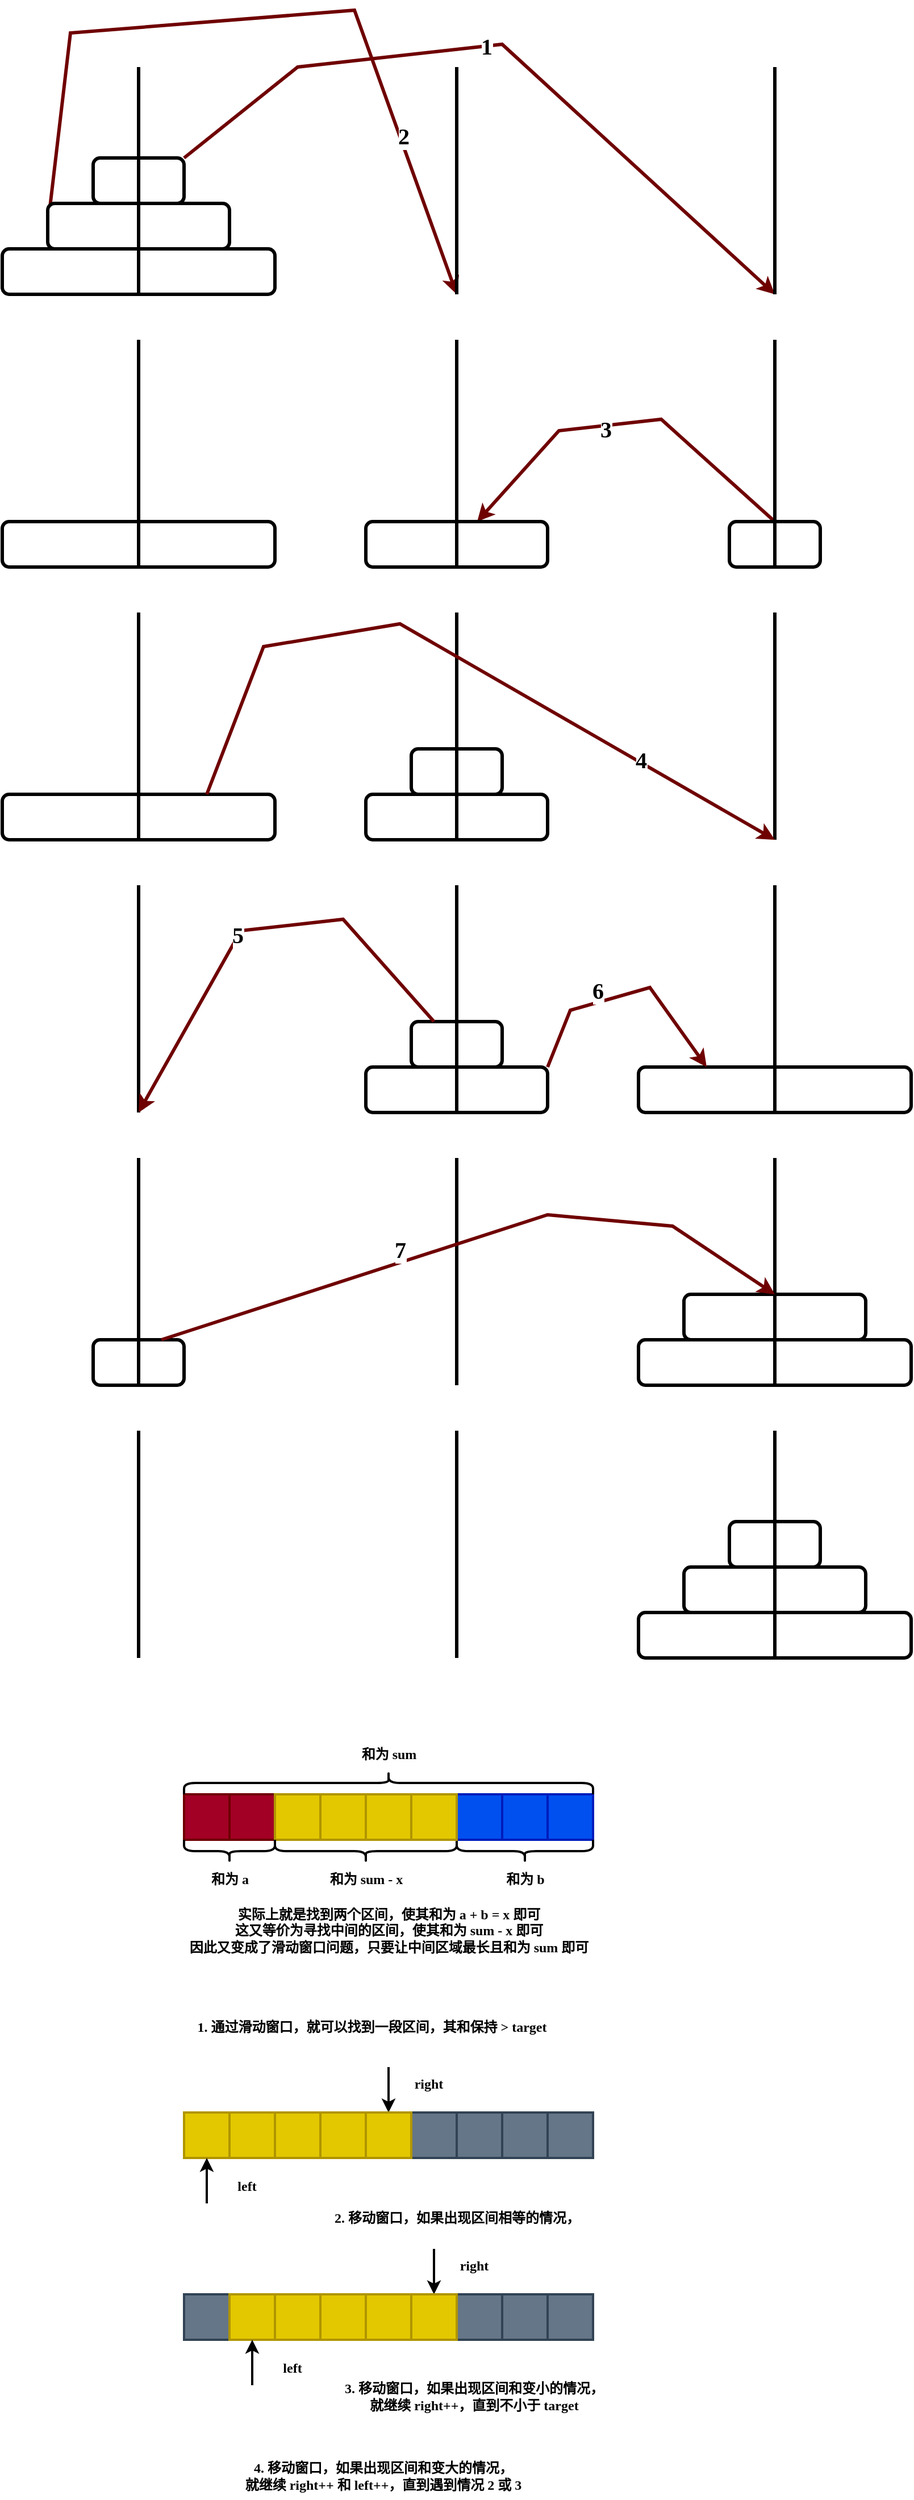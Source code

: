 <mxfile version="22.1.2" type="device">
  <diagram name="第 1 页" id="4qLuklAeGFxvdv6u6yow">
    <mxGraphModel dx="1783" dy="1001" grid="1" gridSize="10" guides="1" tooltips="1" connect="1" arrows="1" fold="1" page="1" pageScale="1" pageWidth="1200" pageHeight="1920" math="0" shadow="0">
      <root>
        <mxCell id="0" />
        <mxCell id="1" parent="0" />
        <mxCell id="IptE70Cl41YrFZPhkl_w-20" style="rounded=0;orthogonalLoop=1;jettySize=auto;html=1;exitX=1;exitY=0;exitDx=0;exitDy=0;strokeWidth=3;fillColor=#a20025;strokeColor=#6F0000;fontFamily=Comic Sans MS;" parent="1" source="IptE70Cl41YrFZPhkl_w-2" edge="1">
          <mxGeometry relative="1" as="geometry">
            <mxPoint x="880" y="1440" as="targetPoint" />
            <Array as="points">
              <mxPoint x="460" y="1240" />
              <mxPoint x="640" y="1220" />
            </Array>
            <mxPoint x="370" y="1310" as="sourcePoint" />
          </mxGeometry>
        </mxCell>
        <mxCell id="IptE70Cl41YrFZPhkl_w-22" value="1" style="edgeLabel;html=1;align=center;verticalAlign=middle;resizable=0;points=[];fontStyle=1;fontFamily=Comic Sans MS;fontSize=20;" parent="IptE70Cl41YrFZPhkl_w-20" vertex="1" connectable="0">
          <mxGeometry x="-0.07" y="1" relative="1" as="geometry">
            <mxPoint as="offset" />
          </mxGeometry>
        </mxCell>
        <mxCell id="IptE70Cl41YrFZPhkl_w-2" value="" style="rounded=1;whiteSpace=wrap;html=1;strokeWidth=3;fontFamily=Comic Sans MS;" parent="1" vertex="1">
          <mxGeometry x="280" y="1320" width="80" height="40" as="geometry" />
        </mxCell>
        <mxCell id="IptE70Cl41YrFZPhkl_w-21" style="rounded=0;orthogonalLoop=1;jettySize=auto;html=1;exitX=0;exitY=0.5;exitDx=0;exitDy=0;strokeWidth=3;fillColor=#a20025;strokeColor=#6F0000;fontFamily=Comic Sans MS;" parent="1" source="IptE70Cl41YrFZPhkl_w-3" edge="1">
          <mxGeometry relative="1" as="geometry">
            <mxPoint x="600" y="1440" as="targetPoint" />
            <Array as="points">
              <mxPoint x="260" y="1210" />
              <mxPoint x="510" y="1190" />
            </Array>
          </mxGeometry>
        </mxCell>
        <mxCell id="IptE70Cl41YrFZPhkl_w-23" value="2" style="edgeLabel;html=1;align=center;verticalAlign=middle;resizable=0;points=[];fontStyle=1;fontFamily=Comic Sans MS;fontSize=20;" parent="IptE70Cl41YrFZPhkl_w-21" vertex="1" connectable="0">
          <mxGeometry x="0.569" y="3" relative="1" as="geometry">
            <mxPoint as="offset" />
          </mxGeometry>
        </mxCell>
        <mxCell id="IptE70Cl41YrFZPhkl_w-3" value="" style="rounded=1;whiteSpace=wrap;html=1;strokeWidth=3;fontFamily=Comic Sans MS;" parent="1" vertex="1">
          <mxGeometry x="240" y="1360" width="160" height="40" as="geometry" />
        </mxCell>
        <mxCell id="IptE70Cl41YrFZPhkl_w-4" value="" style="rounded=1;whiteSpace=wrap;html=1;strokeWidth=3;fontFamily=Comic Sans MS;" parent="1" vertex="1">
          <mxGeometry x="200" y="1400" width="240" height="40" as="geometry" />
        </mxCell>
        <mxCell id="IptE70Cl41YrFZPhkl_w-5" value="" style="endArrow=none;html=1;rounded=0;strokeWidth=3;fontFamily=Comic Sans MS;" parent="1" edge="1">
          <mxGeometry width="50" height="50" relative="1" as="geometry">
            <mxPoint x="320" y="1440" as="sourcePoint" />
            <mxPoint x="320" y="1240" as="targetPoint" />
          </mxGeometry>
        </mxCell>
        <mxCell id="IptE70Cl41YrFZPhkl_w-9" value="" style="endArrow=none;html=1;rounded=0;strokeWidth=3;fontFamily=Comic Sans MS;" parent="1" edge="1">
          <mxGeometry width="50" height="50" relative="1" as="geometry">
            <mxPoint x="600" y="1440" as="sourcePoint" />
            <mxPoint x="600" y="1240" as="targetPoint" />
          </mxGeometry>
        </mxCell>
        <mxCell id="IptE70Cl41YrFZPhkl_w-13" value="" style="endArrow=none;html=1;rounded=0;strokeWidth=3;fontFamily=Comic Sans MS;" parent="1" edge="1">
          <mxGeometry width="50" height="50" relative="1" as="geometry">
            <mxPoint x="880" y="1440" as="sourcePoint" />
            <mxPoint x="880" y="1240" as="targetPoint" />
          </mxGeometry>
        </mxCell>
        <mxCell id="IptE70Cl41YrFZPhkl_w-24" style="rounded=0;orthogonalLoop=1;jettySize=auto;html=1;strokeWidth=3;fillColor=#a20025;strokeColor=#6F0000;fontFamily=Comic Sans MS;" parent="1" edge="1" target="IptE70Cl41YrFZPhkl_w-15">
          <mxGeometry relative="1" as="geometry">
            <mxPoint x="880" y="1640" as="targetPoint" />
            <Array as="points">
              <mxPoint x="780" y="1550" />
              <mxPoint x="690" y="1560" />
            </Array>
            <mxPoint x="880" y="1640" as="sourcePoint" />
          </mxGeometry>
        </mxCell>
        <mxCell id="IptE70Cl41YrFZPhkl_w-25" value="3" style="edgeLabel;html=1;align=center;verticalAlign=middle;resizable=0;points=[];fontFamily=Comic Sans MS;fontStyle=1;fontSize=20;" parent="IptE70Cl41YrFZPhkl_w-24" vertex="1" connectable="0">
          <mxGeometry x="-0.027" y="5" relative="1" as="geometry">
            <mxPoint x="-23" as="offset" />
          </mxGeometry>
        </mxCell>
        <mxCell id="IptE70Cl41YrFZPhkl_w-14" value="" style="rounded=1;whiteSpace=wrap;html=1;strokeWidth=3;fontFamily=Comic Sans MS;" parent="1" vertex="1">
          <mxGeometry x="840" y="1640" width="80" height="40" as="geometry" />
        </mxCell>
        <mxCell id="IptE70Cl41YrFZPhkl_w-15" value="" style="rounded=1;whiteSpace=wrap;html=1;strokeWidth=3;fontFamily=Comic Sans MS;" parent="1" vertex="1">
          <mxGeometry x="520" y="1640" width="160" height="40" as="geometry" />
        </mxCell>
        <mxCell id="IptE70Cl41YrFZPhkl_w-16" value="" style="rounded=1;whiteSpace=wrap;html=1;strokeWidth=3;fontFamily=Comic Sans MS;" parent="1" vertex="1">
          <mxGeometry x="200" y="1640" width="240" height="40" as="geometry" />
        </mxCell>
        <mxCell id="IptE70Cl41YrFZPhkl_w-17" value="" style="endArrow=none;html=1;rounded=0;strokeWidth=3;fontFamily=Comic Sans MS;" parent="1" edge="1">
          <mxGeometry width="50" height="50" relative="1" as="geometry">
            <mxPoint x="320" y="1680" as="sourcePoint" />
            <mxPoint x="320" y="1480" as="targetPoint" />
          </mxGeometry>
        </mxCell>
        <mxCell id="IptE70Cl41YrFZPhkl_w-18" value="" style="endArrow=none;html=1;rounded=0;strokeWidth=3;fontFamily=Comic Sans MS;" parent="1" edge="1">
          <mxGeometry width="50" height="50" relative="1" as="geometry">
            <mxPoint x="600" y="1680" as="sourcePoint" />
            <mxPoint x="600" y="1480" as="targetPoint" />
          </mxGeometry>
        </mxCell>
        <mxCell id="IptE70Cl41YrFZPhkl_w-19" value="" style="endArrow=none;html=1;rounded=0;strokeWidth=3;fontFamily=Comic Sans MS;" parent="1" edge="1">
          <mxGeometry width="50" height="50" relative="1" as="geometry">
            <mxPoint x="880" y="1680" as="sourcePoint" />
            <mxPoint x="880" y="1480" as="targetPoint" />
          </mxGeometry>
        </mxCell>
        <mxCell id="IptE70Cl41YrFZPhkl_w-34" value="" style="rounded=1;whiteSpace=wrap;html=1;strokeWidth=3;fontFamily=Comic Sans MS;" parent="1" vertex="1">
          <mxGeometry x="560" y="1840" width="80" height="40" as="geometry" />
        </mxCell>
        <mxCell id="IptE70Cl41YrFZPhkl_w-35" value="" style="rounded=1;whiteSpace=wrap;html=1;strokeWidth=3;fontFamily=Comic Sans MS;" parent="1" vertex="1">
          <mxGeometry x="520" y="1880" width="160" height="40" as="geometry" />
        </mxCell>
        <mxCell id="IptE70Cl41YrFZPhkl_w-36" value="" style="rounded=1;whiteSpace=wrap;html=1;strokeWidth=3;fontFamily=Comic Sans MS;" parent="1" vertex="1">
          <mxGeometry x="200" y="1880" width="240" height="40" as="geometry" />
        </mxCell>
        <mxCell id="IptE70Cl41YrFZPhkl_w-37" value="" style="endArrow=none;html=1;rounded=0;strokeWidth=3;fontFamily=Comic Sans MS;" parent="1" edge="1">
          <mxGeometry width="50" height="50" relative="1" as="geometry">
            <mxPoint x="320" y="1920" as="sourcePoint" />
            <mxPoint x="320" y="1720" as="targetPoint" />
          </mxGeometry>
        </mxCell>
        <mxCell id="IptE70Cl41YrFZPhkl_w-38" value="" style="endArrow=none;html=1;rounded=0;strokeWidth=3;fontFamily=Comic Sans MS;" parent="1" edge="1">
          <mxGeometry width="50" height="50" relative="1" as="geometry">
            <mxPoint x="600" y="1920" as="sourcePoint" />
            <mxPoint x="600" y="1720" as="targetPoint" />
          </mxGeometry>
        </mxCell>
        <mxCell id="IptE70Cl41YrFZPhkl_w-39" value="" style="endArrow=none;html=1;rounded=0;strokeWidth=3;fontFamily=Comic Sans MS;" parent="1" edge="1">
          <mxGeometry width="50" height="50" relative="1" as="geometry">
            <mxPoint x="880" y="1920" as="sourcePoint" />
            <mxPoint x="880" y="1720" as="targetPoint" />
          </mxGeometry>
        </mxCell>
        <mxCell id="HMn--_Nn2pT3gd7UrFBs-1" value="" style="whiteSpace=wrap;html=1;strokeWidth=2;fillColor=#a20025;fontColor=#ffffff;strokeColor=#6F0000;fontFamily=Comic Sans MS;" parent="1" vertex="1">
          <mxGeometry x="360" y="2760" width="40" height="40" as="geometry" />
        </mxCell>
        <mxCell id="HMn--_Nn2pT3gd7UrFBs-2" value="" style="whiteSpace=wrap;html=1;strokeWidth=2;fillColor=#a20025;fontColor=#ffffff;strokeColor=#6F0000;fontFamily=Comic Sans MS;" parent="1" vertex="1">
          <mxGeometry x="400" y="2760" width="40" height="40" as="geometry" />
        </mxCell>
        <mxCell id="HMn--_Nn2pT3gd7UrFBs-3" value="" style="whiteSpace=wrap;html=1;strokeWidth=2;fillColor=#e3c800;fontColor=#000000;strokeColor=#B09500;fontFamily=Comic Sans MS;" parent="1" vertex="1">
          <mxGeometry x="440" y="2760" width="40" height="40" as="geometry" />
        </mxCell>
        <mxCell id="HMn--_Nn2pT3gd7UrFBs-4" value="" style="whiteSpace=wrap;html=1;strokeWidth=2;fillColor=#e3c800;fontColor=#000000;strokeColor=#B09500;fontFamily=Comic Sans MS;" parent="1" vertex="1">
          <mxGeometry x="480" y="2760" width="40" height="40" as="geometry" />
        </mxCell>
        <mxCell id="HMn--_Nn2pT3gd7UrFBs-5" value="" style="whiteSpace=wrap;html=1;strokeWidth=2;fillColor=#e3c800;fontColor=#000000;strokeColor=#B09500;fontFamily=Comic Sans MS;" parent="1" vertex="1">
          <mxGeometry x="520" y="2760" width="40" height="40" as="geometry" />
        </mxCell>
        <mxCell id="HMn--_Nn2pT3gd7UrFBs-6" value="" style="whiteSpace=wrap;html=1;strokeWidth=2;fillColor=#0050ef;fontColor=#ffffff;strokeColor=#001DBC;fontFamily=Comic Sans MS;" parent="1" vertex="1">
          <mxGeometry x="600" y="2760" width="40" height="40" as="geometry" />
        </mxCell>
        <mxCell id="HMn--_Nn2pT3gd7UrFBs-7" value="" style="whiteSpace=wrap;html=1;strokeWidth=2;fillColor=#0050ef;fontColor=#ffffff;strokeColor=#001DBC;fontFamily=Comic Sans MS;" parent="1" vertex="1">
          <mxGeometry x="640" y="2760" width="40" height="40" as="geometry" />
        </mxCell>
        <mxCell id="HMn--_Nn2pT3gd7UrFBs-8" value="" style="whiteSpace=wrap;html=1;strokeWidth=2;fillColor=#0050ef;fontColor=#ffffff;strokeColor=#001DBC;fontFamily=Comic Sans MS;" parent="1" vertex="1">
          <mxGeometry x="680" y="2760" width="40" height="40" as="geometry" />
        </mxCell>
        <mxCell id="HMn--_Nn2pT3gd7UrFBs-9" value="" style="shape=curlyBracket;whiteSpace=wrap;html=1;rounded=1;labelPosition=left;verticalLabelPosition=middle;align=right;verticalAlign=middle;rotation=-90;strokeWidth=2;fontFamily=Comic Sans MS;" parent="1" vertex="1">
          <mxGeometry x="390" y="2770" width="20" height="80" as="geometry" />
        </mxCell>
        <mxCell id="HMn--_Nn2pT3gd7UrFBs-10" value="" style="shape=curlyBracket;whiteSpace=wrap;html=1;rounded=1;labelPosition=left;verticalLabelPosition=middle;align=right;verticalAlign=middle;rotation=-90;strokeWidth=2;fontFamily=Comic Sans MS;" parent="1" vertex="1">
          <mxGeometry x="650" y="2750" width="20" height="120" as="geometry" />
        </mxCell>
        <mxCell id="HMn--_Nn2pT3gd7UrFBs-11" value="" style="shape=curlyBracket;whiteSpace=wrap;html=1;rounded=1;labelPosition=left;verticalLabelPosition=middle;align=right;verticalAlign=middle;rotation=-90;strokeWidth=2;fontFamily=Comic Sans MS;" parent="1" vertex="1">
          <mxGeometry x="510" y="2730" width="20" height="160" as="geometry" />
        </mxCell>
        <mxCell id="HMn--_Nn2pT3gd7UrFBs-12" value="" style="whiteSpace=wrap;html=1;strokeWidth=2;fillColor=#e3c800;fontColor=#000000;strokeColor=#B09500;fontFamily=Comic Sans MS;" parent="1" vertex="1">
          <mxGeometry x="560" y="2760" width="40" height="40" as="geometry" />
        </mxCell>
        <mxCell id="HMn--_Nn2pT3gd7UrFBs-13" value="&lt;b&gt;和为 a&lt;/b&gt;" style="text;html=1;align=center;verticalAlign=middle;resizable=0;points=[];autosize=1;strokeColor=none;fillColor=none;fontFamily=Comic Sans MS;" parent="1" vertex="1">
          <mxGeometry x="370" y="2820" width="60" height="30" as="geometry" />
        </mxCell>
        <mxCell id="HMn--_Nn2pT3gd7UrFBs-14" value="&lt;b&gt;和为&amp;nbsp;&lt;/b&gt;&lt;b&gt;b&lt;/b&gt;" style="text;html=1;align=center;verticalAlign=middle;resizable=0;points=[];autosize=1;strokeColor=none;fillColor=none;fontFamily=Comic Sans MS;" parent="1" vertex="1">
          <mxGeometry x="630" y="2820" width="60" height="30" as="geometry" />
        </mxCell>
        <mxCell id="HMn--_Nn2pT3gd7UrFBs-15" value="&lt;b&gt;和为 sum - x&lt;/b&gt;" style="text;html=1;align=center;verticalAlign=middle;resizable=0;points=[];autosize=1;strokeColor=none;fillColor=none;fontFamily=Comic Sans MS;" parent="1" vertex="1">
          <mxGeometry x="470" y="2820" width="100" height="30" as="geometry" />
        </mxCell>
        <mxCell id="HMn--_Nn2pT3gd7UrFBs-17" value="" style="shape=curlyBracket;whiteSpace=wrap;html=1;rounded=1;labelPosition=left;verticalLabelPosition=middle;align=right;verticalAlign=middle;rotation=90;strokeWidth=2;fontFamily=Comic Sans MS;" parent="1" vertex="1">
          <mxGeometry x="530" y="2570" width="20" height="360" as="geometry" />
        </mxCell>
        <mxCell id="HMn--_Nn2pT3gd7UrFBs-18" value="&lt;b&gt;和为 sum&lt;/b&gt;" style="text;html=1;align=center;verticalAlign=middle;resizable=0;points=[];autosize=1;strokeColor=none;fillColor=none;fontFamily=Comic Sans MS;" parent="1" vertex="1">
          <mxGeometry x="505" y="2710" width="70" height="30" as="geometry" />
        </mxCell>
        <mxCell id="HMn--_Nn2pT3gd7UrFBs-19" value="&lt;b&gt;实际上就是找到两个区间，使其和为 a + b = x 即可&lt;br&gt;这又等价为寻找中间的区间，使其和为 sum - x 即可&lt;br&gt;因此又变成了滑动窗口问题，只要让中间区域最长且和为 sum 即可&lt;br&gt;&lt;/b&gt;" style="text;html=1;align=center;verticalAlign=middle;resizable=0;points=[];autosize=1;strokeColor=none;fillColor=none;fontFamily=Comic Sans MS;" parent="1" vertex="1">
          <mxGeometry x="350" y="2850" width="380" height="60" as="geometry" />
        </mxCell>
        <mxCell id="HMn--_Nn2pT3gd7UrFBs-20" value="" style="whiteSpace=wrap;html=1;strokeWidth=2;fillColor=#e3c800;fontColor=#000000;strokeColor=#B09500;fontFamily=Comic Sans MS;" parent="1" vertex="1">
          <mxGeometry x="360" y="3040" width="40" height="40" as="geometry" />
        </mxCell>
        <mxCell id="HMn--_Nn2pT3gd7UrFBs-21" value="" style="whiteSpace=wrap;html=1;strokeWidth=2;fillColor=#e3c800;fontColor=#000000;strokeColor=#B09500;fontFamily=Comic Sans MS;" parent="1" vertex="1">
          <mxGeometry x="400" y="3040" width="40" height="40" as="geometry" />
        </mxCell>
        <mxCell id="HMn--_Nn2pT3gd7UrFBs-22" value="" style="whiteSpace=wrap;html=1;strokeWidth=2;fillColor=#e3c800;fontColor=#000000;strokeColor=#B09500;fontFamily=Comic Sans MS;" parent="1" vertex="1">
          <mxGeometry x="440" y="3040" width="40" height="40" as="geometry" />
        </mxCell>
        <mxCell id="HMn--_Nn2pT3gd7UrFBs-23" value="" style="whiteSpace=wrap;html=1;strokeWidth=2;fillColor=#e3c800;fontColor=#000000;strokeColor=#B09500;fontFamily=Comic Sans MS;" parent="1" vertex="1">
          <mxGeometry x="480" y="3040" width="40" height="40" as="geometry" />
        </mxCell>
        <mxCell id="HMn--_Nn2pT3gd7UrFBs-25" value="" style="whiteSpace=wrap;html=1;strokeWidth=2;fillColor=#647687;fontColor=#ffffff;strokeColor=#314354;fontFamily=Comic Sans MS;" parent="1" vertex="1">
          <mxGeometry x="560" y="3040" width="40" height="40" as="geometry" />
        </mxCell>
        <mxCell id="HMn--_Nn2pT3gd7UrFBs-26" value="" style="whiteSpace=wrap;html=1;strokeWidth=2;fillColor=#647687;fontColor=#ffffff;strokeColor=#314354;fontFamily=Comic Sans MS;" parent="1" vertex="1">
          <mxGeometry x="600" y="3040" width="40" height="40" as="geometry" />
        </mxCell>
        <mxCell id="HMn--_Nn2pT3gd7UrFBs-27" value="" style="whiteSpace=wrap;html=1;strokeWidth=2;fillColor=#647687;fontColor=#ffffff;strokeColor=#314354;fontFamily=Comic Sans MS;" parent="1" vertex="1">
          <mxGeometry x="680" y="3040" width="40" height="40" as="geometry" />
        </mxCell>
        <mxCell id="HMn--_Nn2pT3gd7UrFBs-28" value="" style="whiteSpace=wrap;html=1;strokeWidth=2;fillColor=#647687;fontColor=#ffffff;strokeColor=#314354;fontFamily=Comic Sans MS;" parent="1" vertex="1">
          <mxGeometry x="640" y="3040" width="40" height="40" as="geometry" />
        </mxCell>
        <mxCell id="HMn--_Nn2pT3gd7UrFBs-29" value="" style="edgeStyle=none;orthogonalLoop=1;jettySize=auto;html=1;rounded=0;entryX=0.5;entryY=1;entryDx=0;entryDy=0;fontStyle=1;strokeWidth=2;fontFamily=Comic Sans MS;" parent="1" edge="1">
          <mxGeometry width="100" relative="1" as="geometry">
            <mxPoint x="380" y="3120" as="sourcePoint" />
            <mxPoint x="380" y="3080" as="targetPoint" />
            <Array as="points" />
          </mxGeometry>
        </mxCell>
        <mxCell id="HMn--_Nn2pT3gd7UrFBs-30" value="&lt;b&gt;left&lt;br&gt;&lt;/b&gt;" style="text;html=1;align=center;verticalAlign=middle;resizable=0;points=[];autosize=1;strokeColor=none;fillColor=none;fontFamily=Comic Sans MS;" parent="1" vertex="1">
          <mxGeometry x="390" y="3090" width="50" height="30" as="geometry" />
        </mxCell>
        <mxCell id="HMn--_Nn2pT3gd7UrFBs-31" value="&lt;b&gt;right&lt;br&gt;&lt;/b&gt;" style="text;html=1;align=center;verticalAlign=middle;resizable=0;points=[];autosize=1;strokeColor=none;fillColor=none;fontFamily=Comic Sans MS;" parent="1" vertex="1">
          <mxGeometry x="550" y="3000" width="50" height="30" as="geometry" />
        </mxCell>
        <mxCell id="HMn--_Nn2pT3gd7UrFBs-32" value="" style="edgeStyle=none;orthogonalLoop=1;jettySize=auto;html=1;rounded=0;entryX=0.5;entryY=0;entryDx=0;entryDy=0;fontStyle=1;strokeWidth=2;fontFamily=Comic Sans MS;" parent="1" edge="1">
          <mxGeometry width="100" relative="1" as="geometry">
            <mxPoint x="540" y="3000" as="sourcePoint" />
            <mxPoint x="540" y="3040" as="targetPoint" />
            <Array as="points" />
          </mxGeometry>
        </mxCell>
        <mxCell id="HMn--_Nn2pT3gd7UrFBs-33" value="" style="whiteSpace=wrap;html=1;strokeWidth=2;fillColor=#647687;fontColor=#ffffff;strokeColor=#314354;fontFamily=Comic Sans MS;" parent="1" vertex="1">
          <mxGeometry x="360" y="3200" width="40" height="40" as="geometry" />
        </mxCell>
        <mxCell id="HMn--_Nn2pT3gd7UrFBs-34" value="" style="whiteSpace=wrap;html=1;strokeWidth=2;fillColor=#e3c800;fontColor=#000000;strokeColor=#B09500;fontFamily=Comic Sans MS;" parent="1" vertex="1">
          <mxGeometry x="400" y="3200" width="40" height="40" as="geometry" />
        </mxCell>
        <mxCell id="HMn--_Nn2pT3gd7UrFBs-35" value="" style="whiteSpace=wrap;html=1;strokeWidth=2;fillColor=#e3c800;fontColor=#000000;strokeColor=#B09500;fontFamily=Comic Sans MS;" parent="1" vertex="1">
          <mxGeometry x="440" y="3200" width="40" height="40" as="geometry" />
        </mxCell>
        <mxCell id="HMn--_Nn2pT3gd7UrFBs-36" value="" style="whiteSpace=wrap;html=1;strokeWidth=2;fillColor=#e3c800;fontColor=#000000;strokeColor=#B09500;fontFamily=Comic Sans MS;" parent="1" vertex="1">
          <mxGeometry x="480" y="3200" width="40" height="40" as="geometry" />
        </mxCell>
        <mxCell id="HMn--_Nn2pT3gd7UrFBs-37" value="" style="whiteSpace=wrap;html=1;strokeWidth=2;fillColor=#e3c800;fontColor=#000000;strokeColor=#B09500;fontFamily=Comic Sans MS;" parent="1" vertex="1">
          <mxGeometry x="520" y="3200" width="40" height="40" as="geometry" />
        </mxCell>
        <mxCell id="HMn--_Nn2pT3gd7UrFBs-39" value="" style="whiteSpace=wrap;html=1;strokeWidth=2;fillColor=#647687;fontColor=#ffffff;strokeColor=#314354;fontFamily=Comic Sans MS;" parent="1" vertex="1">
          <mxGeometry x="600" y="3200" width="40" height="40" as="geometry" />
        </mxCell>
        <mxCell id="HMn--_Nn2pT3gd7UrFBs-40" value="" style="whiteSpace=wrap;html=1;strokeWidth=2;fillColor=#647687;fontColor=#ffffff;strokeColor=#314354;fontFamily=Comic Sans MS;" parent="1" vertex="1">
          <mxGeometry x="680" y="3200" width="40" height="40" as="geometry" />
        </mxCell>
        <mxCell id="HMn--_Nn2pT3gd7UrFBs-41" value="" style="whiteSpace=wrap;html=1;strokeWidth=2;fillColor=#647687;fontColor=#ffffff;strokeColor=#314354;fontFamily=Comic Sans MS;" parent="1" vertex="1">
          <mxGeometry x="640" y="3200" width="40" height="40" as="geometry" />
        </mxCell>
        <mxCell id="HMn--_Nn2pT3gd7UrFBs-42" value="" style="edgeStyle=none;orthogonalLoop=1;jettySize=auto;html=1;rounded=0;entryX=0.5;entryY=1;entryDx=0;entryDy=0;fontStyle=1;strokeWidth=2;fontFamily=Comic Sans MS;" parent="1" edge="1">
          <mxGeometry width="100" relative="1" as="geometry">
            <mxPoint x="420" y="3280" as="sourcePoint" />
            <mxPoint x="420" y="3240" as="targetPoint" />
            <Array as="points" />
          </mxGeometry>
        </mxCell>
        <mxCell id="HMn--_Nn2pT3gd7UrFBs-43" value="&lt;b&gt;left&lt;br&gt;&lt;/b&gt;" style="text;html=1;align=center;verticalAlign=middle;resizable=0;points=[];autosize=1;strokeColor=none;fillColor=none;fontFamily=Comic Sans MS;" parent="1" vertex="1">
          <mxGeometry x="430" y="3250" width="50" height="30" as="geometry" />
        </mxCell>
        <mxCell id="HMn--_Nn2pT3gd7UrFBs-44" value="&lt;b&gt;right&lt;br&gt;&lt;/b&gt;" style="text;html=1;align=center;verticalAlign=middle;resizable=0;points=[];autosize=1;strokeColor=none;fillColor=none;fontFamily=Comic Sans MS;" parent="1" vertex="1">
          <mxGeometry x="590" y="3160" width="50" height="30" as="geometry" />
        </mxCell>
        <mxCell id="HMn--_Nn2pT3gd7UrFBs-45" value="" style="edgeStyle=none;orthogonalLoop=1;jettySize=auto;html=1;rounded=0;entryX=0.5;entryY=0;entryDx=0;entryDy=0;fontStyle=1;strokeWidth=2;fontFamily=Comic Sans MS;" parent="1" edge="1">
          <mxGeometry width="100" relative="1" as="geometry">
            <mxPoint x="580" y="3160" as="sourcePoint" />
            <mxPoint x="580" y="3200" as="targetPoint" />
            <Array as="points" />
          </mxGeometry>
        </mxCell>
        <mxCell id="HMn--_Nn2pT3gd7UrFBs-46" value="&lt;b&gt;1. 通过滑动窗口，就可以找到一段区间，其和保持 &amp;gt; target&lt;br&gt;&lt;/b&gt;" style="text;html=1;align=center;verticalAlign=middle;resizable=0;points=[];autosize=1;strokeColor=none;fillColor=none;fontFamily=Comic Sans MS;" parent="1" vertex="1">
          <mxGeometry x="350" y="2950" width="350" height="30" as="geometry" />
        </mxCell>
        <mxCell id="HMn--_Nn2pT3gd7UrFBs-47" value="&lt;b&gt;2. 移动窗口，如果出现区间相等的情况，&lt;br&gt;&lt;br&gt;&lt;/b&gt;" style="text;html=1;align=center;verticalAlign=middle;resizable=0;points=[];autosize=1;strokeColor=none;fillColor=none;fontFamily=Comic Sans MS;" parent="1" vertex="1">
          <mxGeometry x="475" y="3120" width="250" height="40" as="geometry" />
        </mxCell>
        <mxCell id="HMn--_Nn2pT3gd7UrFBs-24" value="" style="whiteSpace=wrap;html=1;strokeWidth=2;fillColor=#e3c800;fontColor=#000000;strokeColor=#B09500;fontFamily=Comic Sans MS;" parent="1" vertex="1">
          <mxGeometry x="520" y="3040" width="40" height="40" as="geometry" />
        </mxCell>
        <mxCell id="HMn--_Nn2pT3gd7UrFBs-38" value="" style="whiteSpace=wrap;html=1;strokeWidth=2;fillColor=#e3c800;fontColor=#000000;strokeColor=#B09500;fontFamily=Comic Sans MS;" parent="1" vertex="1">
          <mxGeometry x="560" y="3200" width="40" height="40" as="geometry" />
        </mxCell>
        <mxCell id="HMn--_Nn2pT3gd7UrFBs-48" value="&lt;b&gt;4. 移动窗口，如果出现区间和变大的情况，&lt;br&gt;就继续 right++ 和 left++，直到遇到情况 2 或 3&lt;br&gt;&lt;/b&gt;" style="text;html=1;align=center;verticalAlign=middle;resizable=0;points=[];autosize=1;strokeColor=none;fillColor=none;fontFamily=Comic Sans MS;" parent="1" vertex="1">
          <mxGeometry x="390" y="3340" width="290" height="40" as="geometry" />
        </mxCell>
        <mxCell id="HMn--_Nn2pT3gd7UrFBs-49" value="&lt;b&gt;3.&amp;nbsp;&lt;/b&gt;&lt;b&gt;移动窗口，如果出现区间和变小的情况，&lt;br&gt;就继续 right++，直到不小于 target&lt;/b&gt;&lt;b&gt;&lt;br&gt;&lt;/b&gt;" style="text;html=1;align=center;verticalAlign=middle;resizable=0;points=[];autosize=1;strokeColor=none;fillColor=none;fontFamily=Comic Sans MS;" parent="1" vertex="1">
          <mxGeometry x="485" y="3270" width="260" height="40" as="geometry" />
        </mxCell>
        <mxCell id="Gk1yaJDq60hjncGTLqpT-2" style="rounded=0;orthogonalLoop=1;jettySize=auto;html=1;exitX=0.75;exitY=0;exitDx=0;exitDy=0;strokeWidth=3;fillColor=#a20025;strokeColor=#6F0000;fontFamily=Comic Sans MS;" edge="1" parent="1" source="IptE70Cl41YrFZPhkl_w-36">
          <mxGeometry relative="1" as="geometry">
            <mxPoint x="880" y="1920" as="targetPoint" />
            <Array as="points">
              <mxPoint x="430" y="1750" />
              <mxPoint x="550" y="1730" />
            </Array>
            <mxPoint x="250" y="1750" as="sourcePoint" />
          </mxGeometry>
        </mxCell>
        <mxCell id="Gk1yaJDq60hjncGTLqpT-3" value="4" style="edgeLabel;html=1;align=center;verticalAlign=middle;resizable=0;points=[];fontStyle=1;fontFamily=Comic Sans MS;fontSize=20;" vertex="1" connectable="0" parent="Gk1yaJDq60hjncGTLqpT-2">
          <mxGeometry x="0.569" y="3" relative="1" as="geometry">
            <mxPoint as="offset" />
          </mxGeometry>
        </mxCell>
        <mxCell id="Gk1yaJDq60hjncGTLqpT-4" value="" style="rounded=1;whiteSpace=wrap;html=1;strokeWidth=3;fontFamily=Comic Sans MS;" vertex="1" parent="1">
          <mxGeometry x="560" y="2080" width="80" height="40" as="geometry" />
        </mxCell>
        <mxCell id="Gk1yaJDq60hjncGTLqpT-5" value="" style="rounded=1;whiteSpace=wrap;html=1;strokeWidth=3;fontFamily=Comic Sans MS;" vertex="1" parent="1">
          <mxGeometry x="520" y="2120" width="160" height="40" as="geometry" />
        </mxCell>
        <mxCell id="Gk1yaJDq60hjncGTLqpT-6" value="" style="rounded=1;whiteSpace=wrap;html=1;strokeWidth=3;fontFamily=Comic Sans MS;" vertex="1" parent="1">
          <mxGeometry x="760" y="2120" width="240" height="40" as="geometry" />
        </mxCell>
        <mxCell id="Gk1yaJDq60hjncGTLqpT-7" value="" style="endArrow=none;html=1;rounded=0;strokeWidth=3;fontFamily=Comic Sans MS;" edge="1" parent="1">
          <mxGeometry width="50" height="50" relative="1" as="geometry">
            <mxPoint x="320" y="2160" as="sourcePoint" />
            <mxPoint x="320" y="1960" as="targetPoint" />
          </mxGeometry>
        </mxCell>
        <mxCell id="Gk1yaJDq60hjncGTLqpT-8" value="" style="endArrow=none;html=1;rounded=0;strokeWidth=3;fontFamily=Comic Sans MS;" edge="1" parent="1">
          <mxGeometry width="50" height="50" relative="1" as="geometry">
            <mxPoint x="600" y="2160" as="sourcePoint" />
            <mxPoint x="600" y="1960" as="targetPoint" />
          </mxGeometry>
        </mxCell>
        <mxCell id="Gk1yaJDq60hjncGTLqpT-9" value="" style="endArrow=none;html=1;rounded=0;strokeWidth=3;fontFamily=Comic Sans MS;" edge="1" parent="1">
          <mxGeometry width="50" height="50" relative="1" as="geometry">
            <mxPoint x="880" y="2160" as="sourcePoint" />
            <mxPoint x="880" y="1960" as="targetPoint" />
          </mxGeometry>
        </mxCell>
        <mxCell id="Gk1yaJDq60hjncGTLqpT-12" style="rounded=0;orthogonalLoop=1;jettySize=auto;html=1;strokeWidth=3;fillColor=#a20025;strokeColor=#6F0000;fontFamily=Comic Sans MS;exitX=0.25;exitY=0;exitDx=0;exitDy=0;" edge="1" parent="1" source="Gk1yaJDq60hjncGTLqpT-4">
          <mxGeometry relative="1" as="geometry">
            <mxPoint x="320" y="2160" as="targetPoint" />
            <Array as="points">
              <mxPoint x="500" y="1990" />
              <mxPoint x="410" y="2000" />
            </Array>
            <mxPoint x="600" y="2080" as="sourcePoint" />
          </mxGeometry>
        </mxCell>
        <mxCell id="Gk1yaJDq60hjncGTLqpT-13" value="5" style="edgeLabel;html=1;align=center;verticalAlign=middle;resizable=0;points=[];fontFamily=Comic Sans MS;fontStyle=1;fontSize=20;" vertex="1" connectable="0" parent="Gk1yaJDq60hjncGTLqpT-12">
          <mxGeometry x="-0.027" y="5" relative="1" as="geometry">
            <mxPoint x="-23" as="offset" />
          </mxGeometry>
        </mxCell>
        <mxCell id="Gk1yaJDq60hjncGTLqpT-14" style="rounded=0;orthogonalLoop=1;jettySize=auto;html=1;strokeWidth=3;fillColor=#a20025;strokeColor=#6F0000;fontFamily=Comic Sans MS;exitX=1;exitY=0;exitDx=0;exitDy=0;entryX=0.25;entryY=0;entryDx=0;entryDy=0;" edge="1" parent="1" source="Gk1yaJDq60hjncGTLqpT-5" target="Gk1yaJDq60hjncGTLqpT-6">
          <mxGeometry relative="1" as="geometry">
            <mxPoint x="320" y="2160" as="targetPoint" />
            <Array as="points">
              <mxPoint x="700" y="2070" />
              <mxPoint x="770" y="2050" />
            </Array>
            <mxPoint x="610" y="2090" as="sourcePoint" />
          </mxGeometry>
        </mxCell>
        <mxCell id="Gk1yaJDq60hjncGTLqpT-15" value="6" style="edgeLabel;html=1;align=center;verticalAlign=middle;resizable=0;points=[];fontFamily=Comic Sans MS;fontStyle=1;fontSize=20;" vertex="1" connectable="0" parent="Gk1yaJDq60hjncGTLqpT-14">
          <mxGeometry x="-0.027" y="5" relative="1" as="geometry">
            <mxPoint x="-23" as="offset" />
          </mxGeometry>
        </mxCell>
        <mxCell id="Gk1yaJDq60hjncGTLqpT-16" value="" style="rounded=1;whiteSpace=wrap;html=1;strokeWidth=3;fontFamily=Comic Sans MS;" vertex="1" parent="1">
          <mxGeometry x="280" y="2360" width="80" height="40" as="geometry" />
        </mxCell>
        <mxCell id="Gk1yaJDq60hjncGTLqpT-17" value="" style="rounded=1;whiteSpace=wrap;html=1;strokeWidth=3;fontFamily=Comic Sans MS;" vertex="1" parent="1">
          <mxGeometry x="800" y="2320" width="160" height="40" as="geometry" />
        </mxCell>
        <mxCell id="Gk1yaJDq60hjncGTLqpT-18" value="" style="rounded=1;whiteSpace=wrap;html=1;strokeWidth=3;fontFamily=Comic Sans MS;" vertex="1" parent="1">
          <mxGeometry x="760" y="2360" width="240" height="40" as="geometry" />
        </mxCell>
        <mxCell id="Gk1yaJDq60hjncGTLqpT-19" value="" style="endArrow=none;html=1;rounded=0;strokeWidth=3;fontFamily=Comic Sans MS;" edge="1" parent="1">
          <mxGeometry width="50" height="50" relative="1" as="geometry">
            <mxPoint x="320" y="2400" as="sourcePoint" />
            <mxPoint x="320" y="2200" as="targetPoint" />
          </mxGeometry>
        </mxCell>
        <mxCell id="Gk1yaJDq60hjncGTLqpT-20" value="" style="endArrow=none;html=1;rounded=0;strokeWidth=3;fontFamily=Comic Sans MS;" edge="1" parent="1">
          <mxGeometry width="50" height="50" relative="1" as="geometry">
            <mxPoint x="600" y="2400" as="sourcePoint" />
            <mxPoint x="600" y="2200" as="targetPoint" />
          </mxGeometry>
        </mxCell>
        <mxCell id="Gk1yaJDq60hjncGTLqpT-21" value="" style="endArrow=none;html=1;rounded=0;strokeWidth=3;fontFamily=Comic Sans MS;" edge="1" parent="1">
          <mxGeometry width="50" height="50" relative="1" as="geometry">
            <mxPoint x="880" y="2400" as="sourcePoint" />
            <mxPoint x="880" y="2200" as="targetPoint" />
          </mxGeometry>
        </mxCell>
        <mxCell id="Gk1yaJDq60hjncGTLqpT-24" style="rounded=0;orthogonalLoop=1;jettySize=auto;html=1;strokeWidth=3;fillColor=#a20025;strokeColor=#6F0000;fontFamily=Comic Sans MS;exitX=0.75;exitY=0;exitDx=0;exitDy=0;entryX=0.5;entryY=0;entryDx=0;entryDy=0;" edge="1" parent="1" source="Gk1yaJDq60hjncGTLqpT-16" target="Gk1yaJDq60hjncGTLqpT-17">
          <mxGeometry relative="1" as="geometry">
            <mxPoint x="320" y="2400" as="targetPoint" />
            <Array as="points">
              <mxPoint x="680" y="2250" />
              <mxPoint x="790" y="2260" />
            </Array>
            <mxPoint x="610" y="2330" as="sourcePoint" />
          </mxGeometry>
        </mxCell>
        <mxCell id="Gk1yaJDq60hjncGTLqpT-25" value="7" style="edgeLabel;html=1;align=center;verticalAlign=middle;resizable=0;points=[];fontFamily=Comic Sans MS;fontStyle=1;fontSize=20;" vertex="1" connectable="0" parent="Gk1yaJDq60hjncGTLqpT-24">
          <mxGeometry x="-0.027" y="5" relative="1" as="geometry">
            <mxPoint x="-55" y="11" as="offset" />
          </mxGeometry>
        </mxCell>
        <mxCell id="Gk1yaJDq60hjncGTLqpT-26" value="" style="rounded=1;whiteSpace=wrap;html=1;strokeWidth=3;fontFamily=Comic Sans MS;" vertex="1" parent="1">
          <mxGeometry x="840" y="2520" width="80" height="40" as="geometry" />
        </mxCell>
        <mxCell id="Gk1yaJDq60hjncGTLqpT-27" value="" style="rounded=1;whiteSpace=wrap;html=1;strokeWidth=3;fontFamily=Comic Sans MS;" vertex="1" parent="1">
          <mxGeometry x="800" y="2560" width="160" height="40" as="geometry" />
        </mxCell>
        <mxCell id="Gk1yaJDq60hjncGTLqpT-28" value="" style="rounded=1;whiteSpace=wrap;html=1;strokeWidth=3;fontFamily=Comic Sans MS;" vertex="1" parent="1">
          <mxGeometry x="760" y="2600" width="240" height="40" as="geometry" />
        </mxCell>
        <mxCell id="Gk1yaJDq60hjncGTLqpT-29" value="" style="endArrow=none;html=1;rounded=0;strokeWidth=3;fontFamily=Comic Sans MS;" edge="1" parent="1">
          <mxGeometry width="50" height="50" relative="1" as="geometry">
            <mxPoint x="320" y="2640" as="sourcePoint" />
            <mxPoint x="320" y="2440" as="targetPoint" />
          </mxGeometry>
        </mxCell>
        <mxCell id="Gk1yaJDq60hjncGTLqpT-30" value="" style="endArrow=none;html=1;rounded=0;strokeWidth=3;fontFamily=Comic Sans MS;" edge="1" parent="1">
          <mxGeometry width="50" height="50" relative="1" as="geometry">
            <mxPoint x="600" y="2640" as="sourcePoint" />
            <mxPoint x="600" y="2440" as="targetPoint" />
          </mxGeometry>
        </mxCell>
        <mxCell id="Gk1yaJDq60hjncGTLqpT-31" value="" style="endArrow=none;html=1;rounded=0;strokeWidth=3;fontFamily=Comic Sans MS;" edge="1" parent="1">
          <mxGeometry width="50" height="50" relative="1" as="geometry">
            <mxPoint x="880" y="2640" as="sourcePoint" />
            <mxPoint x="880" y="2440" as="targetPoint" />
          </mxGeometry>
        </mxCell>
      </root>
    </mxGraphModel>
  </diagram>
</mxfile>
